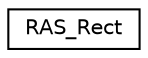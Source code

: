 digraph G
{
  edge [fontname="Helvetica",fontsize="10",labelfontname="Helvetica",labelfontsize="10"];
  node [fontname="Helvetica",fontsize="10",shape=record];
  rankdir=LR;
  Node1 [label="RAS_Rect",height=0.2,width=0.4,color="black", fillcolor="white", style="filled",URL="$d9/d14/classRAS__Rect.html"];
}
